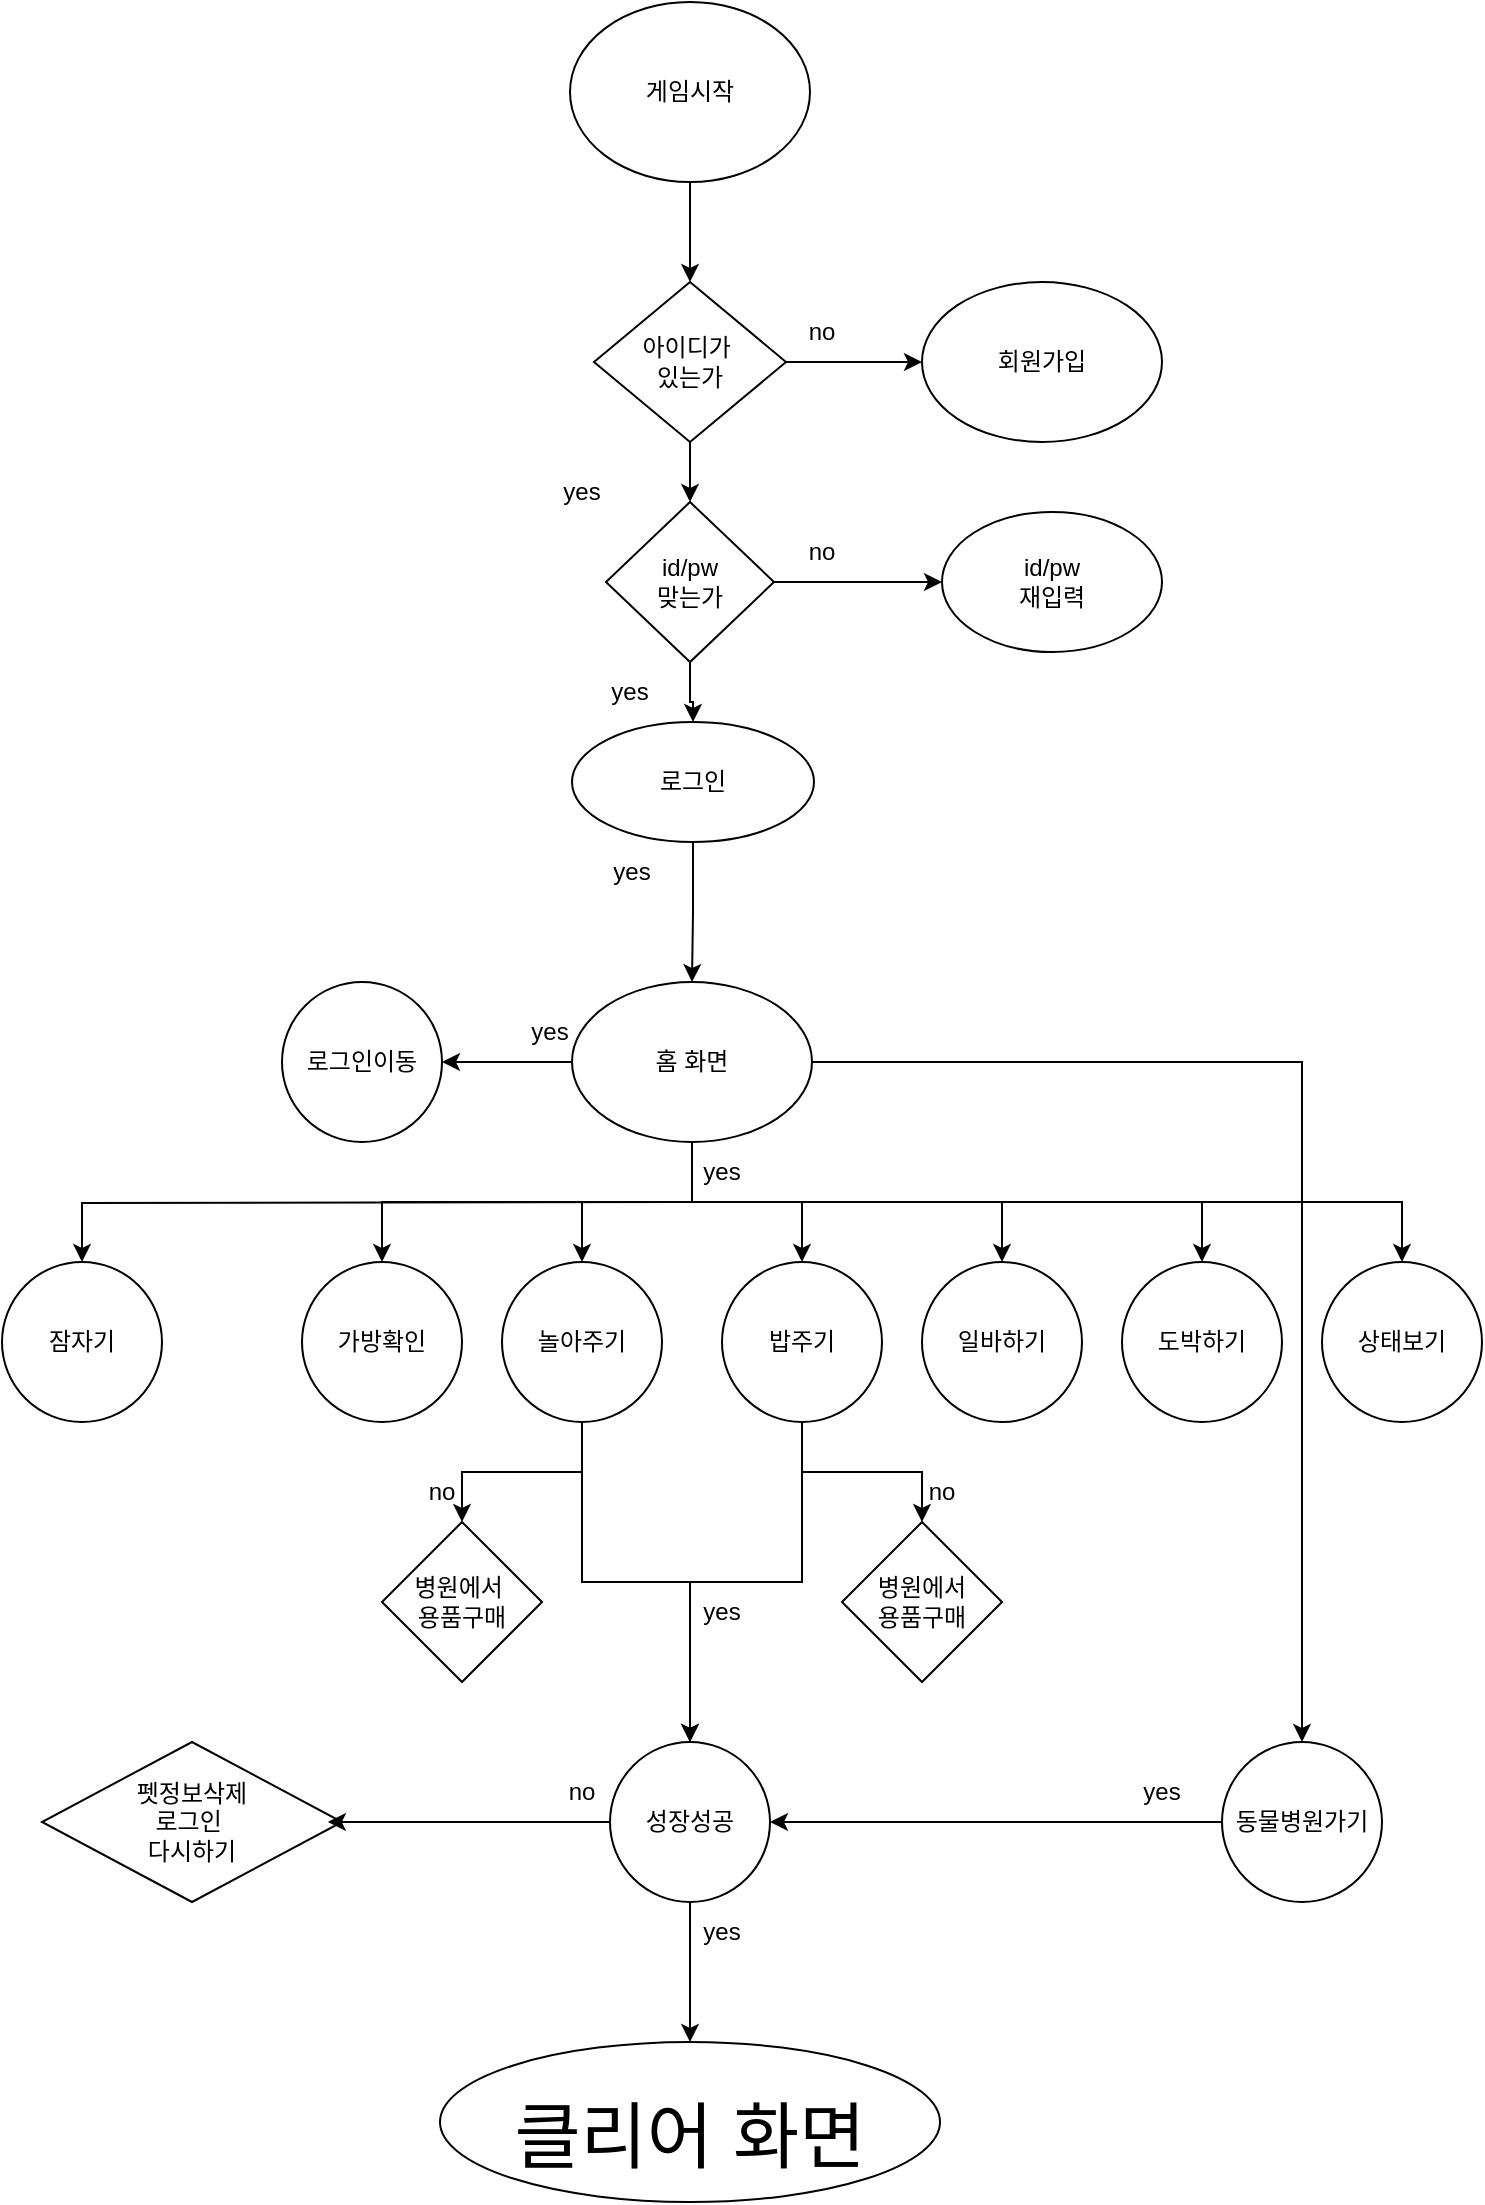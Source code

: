 <mxfile version="23.0.2" type="github">
  <diagram name="페이지-1" id="xqBpFY7Ve5WHC15zYl6h">
    <mxGraphModel dx="2710" dy="1322" grid="1" gridSize="10" guides="1" tooltips="1" connect="1" arrows="1" fold="1" page="1" pageScale="1" pageWidth="827" pageHeight="1169" math="0" shadow="0">
      <root>
        <mxCell id="0" />
        <mxCell id="1" parent="0" />
        <mxCell id="605v3ydBF0-juouaIIxq-126" style="edgeStyle=orthogonalEdgeStyle;rounded=0;orthogonalLoop=1;jettySize=auto;html=1;" edge="1" parent="1" source="605v3ydBF0-juouaIIxq-14" target="605v3ydBF0-juouaIIxq-125">
          <mxGeometry relative="1" as="geometry" />
        </mxCell>
        <mxCell id="605v3ydBF0-juouaIIxq-14" value="게임시작" style="ellipse;whiteSpace=wrap;html=1;" vertex="1" parent="1">
          <mxGeometry x="354" y="10" width="120" height="90" as="geometry" />
        </mxCell>
        <mxCell id="605v3ydBF0-juouaIIxq-17" value="yes" style="text;html=1;strokeColor=none;fillColor=none;align=center;verticalAlign=middle;whiteSpace=wrap;rounded=0;" vertex="1" parent="1">
          <mxGeometry x="330" y="240" width="60" height="30" as="geometry" />
        </mxCell>
        <mxCell id="605v3ydBF0-juouaIIxq-19" value="회원가입" style="ellipse;whiteSpace=wrap;html=1;" vertex="1" parent="1">
          <mxGeometry x="530" y="150" width="120" height="80" as="geometry" />
        </mxCell>
        <mxCell id="605v3ydBF0-juouaIIxq-139" style="edgeStyle=orthogonalEdgeStyle;rounded=0;orthogonalLoop=1;jettySize=auto;html=1;exitX=0.5;exitY=1;exitDx=0;exitDy=0;entryX=0.5;entryY=0;entryDx=0;entryDy=0;" edge="1" parent="1" source="605v3ydBF0-juouaIIxq-22" target="605v3ydBF0-juouaIIxq-74">
          <mxGeometry relative="1" as="geometry" />
        </mxCell>
        <mxCell id="605v3ydBF0-juouaIIxq-22" value="로그인" style="ellipse;whiteSpace=wrap;html=1;" vertex="1" parent="1">
          <mxGeometry x="355" y="370" width="121" height="60" as="geometry" />
        </mxCell>
        <mxCell id="605v3ydBF0-juouaIIxq-25" value="no" style="text;html=1;strokeColor=none;fillColor=none;align=center;verticalAlign=middle;whiteSpace=wrap;rounded=0;" vertex="1" parent="1">
          <mxGeometry x="450" y="160" width="60" height="30" as="geometry" />
        </mxCell>
        <mxCell id="605v3ydBF0-juouaIIxq-27" value="yes" style="text;html=1;strokeColor=none;fillColor=none;align=center;verticalAlign=middle;whiteSpace=wrap;rounded=0;" vertex="1" parent="1">
          <mxGeometry x="354" y="340" width="60" height="30" as="geometry" />
        </mxCell>
        <mxCell id="605v3ydBF0-juouaIIxq-28" value="가방확인" style="ellipse;whiteSpace=wrap;html=1;" vertex="1" parent="1">
          <mxGeometry x="220" y="640" width="80" height="80" as="geometry" />
        </mxCell>
        <mxCell id="605v3ydBF0-juouaIIxq-83" style="edgeStyle=orthogonalEdgeStyle;rounded=0;orthogonalLoop=1;jettySize=auto;html=1;exitX=0.5;exitY=1;exitDx=0;exitDy=0;" edge="1" parent="1" source="605v3ydBF0-juouaIIxq-74" target="605v3ydBF0-juouaIIxq-79">
          <mxGeometry relative="1" as="geometry" />
        </mxCell>
        <mxCell id="605v3ydBF0-juouaIIxq-84" style="edgeStyle=orthogonalEdgeStyle;rounded=0;orthogonalLoop=1;jettySize=auto;html=1;exitX=0.5;exitY=1;exitDx=0;exitDy=0;" edge="1" parent="1" source="605v3ydBF0-juouaIIxq-74" target="605v3ydBF0-juouaIIxq-80">
          <mxGeometry relative="1" as="geometry" />
        </mxCell>
        <mxCell id="605v3ydBF0-juouaIIxq-85" style="edgeStyle=orthogonalEdgeStyle;rounded=0;orthogonalLoop=1;jettySize=auto;html=1;exitX=0.5;exitY=1;exitDx=0;exitDy=0;" edge="1" parent="1" source="605v3ydBF0-juouaIIxq-74" target="605v3ydBF0-juouaIIxq-81">
          <mxGeometry relative="1" as="geometry" />
        </mxCell>
        <mxCell id="605v3ydBF0-juouaIIxq-86" style="edgeStyle=orthogonalEdgeStyle;rounded=0;orthogonalLoop=1;jettySize=auto;html=1;exitX=0.5;exitY=1;exitDx=0;exitDy=0;entryX=0.5;entryY=0;entryDx=0;entryDy=0;" edge="1" parent="1" source="605v3ydBF0-juouaIIxq-74" target="605v3ydBF0-juouaIIxq-82">
          <mxGeometry relative="1" as="geometry" />
        </mxCell>
        <mxCell id="605v3ydBF0-juouaIIxq-87" style="edgeStyle=orthogonalEdgeStyle;rounded=0;orthogonalLoop=1;jettySize=auto;html=1;" edge="1" parent="1" source="605v3ydBF0-juouaIIxq-74" target="605v3ydBF0-juouaIIxq-78">
          <mxGeometry relative="1" as="geometry" />
        </mxCell>
        <mxCell id="605v3ydBF0-juouaIIxq-88" style="edgeStyle=orthogonalEdgeStyle;rounded=0;orthogonalLoop=1;jettySize=auto;html=1;exitX=0.5;exitY=1;exitDx=0;exitDy=0;entryX=0.5;entryY=0;entryDx=0;entryDy=0;" edge="1" parent="1" source="605v3ydBF0-juouaIIxq-74" target="605v3ydBF0-juouaIIxq-28">
          <mxGeometry relative="1" as="geometry" />
        </mxCell>
        <mxCell id="605v3ydBF0-juouaIIxq-93" style="edgeStyle=orthogonalEdgeStyle;rounded=0;orthogonalLoop=1;jettySize=auto;html=1;entryX=0.5;entryY=0;entryDx=0;entryDy=0;" edge="1" parent="1" target="605v3ydBF0-juouaIIxq-76">
          <mxGeometry relative="1" as="geometry">
            <mxPoint x="410" y="610" as="sourcePoint" />
          </mxGeometry>
        </mxCell>
        <mxCell id="605v3ydBF0-juouaIIxq-96" style="edgeStyle=orthogonalEdgeStyle;rounded=0;orthogonalLoop=1;jettySize=auto;html=1;" edge="1" parent="1" source="605v3ydBF0-juouaIIxq-74" target="605v3ydBF0-juouaIIxq-77">
          <mxGeometry relative="1" as="geometry" />
        </mxCell>
        <mxCell id="605v3ydBF0-juouaIIxq-104" style="edgeStyle=orthogonalEdgeStyle;rounded=0;orthogonalLoop=1;jettySize=auto;html=1;" edge="1" parent="1" source="605v3ydBF0-juouaIIxq-74" target="605v3ydBF0-juouaIIxq-103">
          <mxGeometry relative="1" as="geometry" />
        </mxCell>
        <mxCell id="605v3ydBF0-juouaIIxq-74" value="홈 화면" style="ellipse;whiteSpace=wrap;html=1;" vertex="1" parent="1">
          <mxGeometry x="355" y="500" width="120" height="80" as="geometry" />
        </mxCell>
        <mxCell id="605v3ydBF0-juouaIIxq-76" value="잠자기" style="ellipse;whiteSpace=wrap;html=1;" vertex="1" parent="1">
          <mxGeometry x="70" y="640" width="80" height="80" as="geometry" />
        </mxCell>
        <mxCell id="605v3ydBF0-juouaIIxq-77" value="로그인이동&lt;br&gt;" style="ellipse;whiteSpace=wrap;html=1;" vertex="1" parent="1">
          <mxGeometry x="210" y="500" width="80" height="80" as="geometry" />
        </mxCell>
        <mxCell id="605v3ydBF0-juouaIIxq-99" style="edgeStyle=orthogonalEdgeStyle;rounded=0;orthogonalLoop=1;jettySize=auto;html=1;entryX=0.5;entryY=0;entryDx=0;entryDy=0;" edge="1" parent="1" source="605v3ydBF0-juouaIIxq-78" target="605v3ydBF0-juouaIIxq-98">
          <mxGeometry relative="1" as="geometry" />
        </mxCell>
        <mxCell id="605v3ydBF0-juouaIIxq-106" style="edgeStyle=orthogonalEdgeStyle;rounded=0;orthogonalLoop=1;jettySize=auto;html=1;exitX=0.5;exitY=1;exitDx=0;exitDy=0;entryX=0.5;entryY=0;entryDx=0;entryDy=0;" edge="1" parent="1" source="605v3ydBF0-juouaIIxq-78" target="605v3ydBF0-juouaIIxq-105">
          <mxGeometry relative="1" as="geometry" />
        </mxCell>
        <mxCell id="605v3ydBF0-juouaIIxq-78" value="놀아주기" style="ellipse;whiteSpace=wrap;html=1;" vertex="1" parent="1">
          <mxGeometry x="320" y="640" width="80" height="80" as="geometry" />
        </mxCell>
        <mxCell id="605v3ydBF0-juouaIIxq-100" style="edgeStyle=orthogonalEdgeStyle;rounded=0;orthogonalLoop=1;jettySize=auto;html=1;" edge="1" parent="1" source="605v3ydBF0-juouaIIxq-79" target="605v3ydBF0-juouaIIxq-97">
          <mxGeometry relative="1" as="geometry" />
        </mxCell>
        <mxCell id="605v3ydBF0-juouaIIxq-107" style="edgeStyle=orthogonalEdgeStyle;rounded=0;orthogonalLoop=1;jettySize=auto;html=1;exitX=0.5;exitY=1;exitDx=0;exitDy=0;entryX=0.5;entryY=0;entryDx=0;entryDy=0;" edge="1" parent="1" source="605v3ydBF0-juouaIIxq-79" target="605v3ydBF0-juouaIIxq-105">
          <mxGeometry relative="1" as="geometry" />
        </mxCell>
        <mxCell id="605v3ydBF0-juouaIIxq-79" value="밥주기" style="ellipse;whiteSpace=wrap;html=1;" vertex="1" parent="1">
          <mxGeometry x="430" y="640" width="80" height="80" as="geometry" />
        </mxCell>
        <mxCell id="605v3ydBF0-juouaIIxq-80" value="일바하기" style="ellipse;whiteSpace=wrap;html=1;" vertex="1" parent="1">
          <mxGeometry x="530" y="640" width="80" height="80" as="geometry" />
        </mxCell>
        <mxCell id="605v3ydBF0-juouaIIxq-81" value="도박하기" style="ellipse;whiteSpace=wrap;html=1;" vertex="1" parent="1">
          <mxGeometry x="630" y="640" width="80" height="80" as="geometry" />
        </mxCell>
        <mxCell id="605v3ydBF0-juouaIIxq-82" value="상태보기" style="ellipse;whiteSpace=wrap;html=1;" vertex="1" parent="1">
          <mxGeometry x="730" y="640" width="80" height="80" as="geometry" />
        </mxCell>
        <mxCell id="605v3ydBF0-juouaIIxq-97" value="병원에서&lt;br&gt;용품구매" style="rhombus;whiteSpace=wrap;html=1;" vertex="1" parent="1">
          <mxGeometry x="490" y="770" width="80" height="80" as="geometry" />
        </mxCell>
        <mxCell id="605v3ydBF0-juouaIIxq-98" value="병원에서&amp;nbsp;&lt;br&gt;용품구매" style="rhombus;whiteSpace=wrap;html=1;" vertex="1" parent="1">
          <mxGeometry x="260" y="770" width="80" height="80" as="geometry" />
        </mxCell>
        <mxCell id="605v3ydBF0-juouaIIxq-101" value="no" style="text;html=1;strokeColor=none;fillColor=none;align=center;verticalAlign=middle;whiteSpace=wrap;rounded=0;" vertex="1" parent="1">
          <mxGeometry x="260" y="740" width="60" height="30" as="geometry" />
        </mxCell>
        <mxCell id="605v3ydBF0-juouaIIxq-102" value="no" style="text;html=1;strokeColor=none;fillColor=none;align=center;verticalAlign=middle;whiteSpace=wrap;rounded=0;" vertex="1" parent="1">
          <mxGeometry x="510" y="740" width="60" height="30" as="geometry" />
        </mxCell>
        <mxCell id="605v3ydBF0-juouaIIxq-108" style="edgeStyle=orthogonalEdgeStyle;rounded=0;orthogonalLoop=1;jettySize=auto;html=1;entryX=1;entryY=0.5;entryDx=0;entryDy=0;" edge="1" parent="1" source="605v3ydBF0-juouaIIxq-103" target="605v3ydBF0-juouaIIxq-105">
          <mxGeometry relative="1" as="geometry" />
        </mxCell>
        <mxCell id="605v3ydBF0-juouaIIxq-103" value="동물병원가기" style="ellipse;whiteSpace=wrap;html=1;" vertex="1" parent="1">
          <mxGeometry x="680" y="880" width="80" height="80" as="geometry" />
        </mxCell>
        <mxCell id="605v3ydBF0-juouaIIxq-111" style="edgeStyle=orthogonalEdgeStyle;rounded=0;orthogonalLoop=1;jettySize=auto;html=1;" edge="1" parent="1" source="605v3ydBF0-juouaIIxq-105" target="605v3ydBF0-juouaIIxq-110">
          <mxGeometry relative="1" as="geometry" />
        </mxCell>
        <mxCell id="605v3ydBF0-juouaIIxq-105" value="성장성공" style="ellipse;whiteSpace=wrap;html=1;" vertex="1" parent="1">
          <mxGeometry x="374" y="880" width="80" height="80" as="geometry" />
        </mxCell>
        <mxCell id="605v3ydBF0-juouaIIxq-109" value="펫정보삭제&lt;br&gt;로그인&amp;nbsp;&lt;br&gt;다시하기" style="rhombus;whiteSpace=wrap;html=1;" vertex="1" parent="1">
          <mxGeometry x="90" y="880" width="150" height="80" as="geometry" />
        </mxCell>
        <mxCell id="605v3ydBF0-juouaIIxq-110" value="&lt;br&gt;&lt;font style=&quot;font-size: 36px;&quot;&gt;클리어 화면&lt;br&gt;&lt;/font&gt;" style="ellipse;whiteSpace=wrap;html=1;" vertex="1" parent="1">
          <mxGeometry x="289" y="1030" width="250" height="80" as="geometry" />
        </mxCell>
        <mxCell id="605v3ydBF0-juouaIIxq-112" value="yes" style="text;html=1;strokeColor=none;fillColor=none;align=center;verticalAlign=middle;whiteSpace=wrap;rounded=0;" vertex="1" parent="1">
          <mxGeometry x="620" y="890" width="60" height="30" as="geometry" />
        </mxCell>
        <mxCell id="605v3ydBF0-juouaIIxq-117" style="edgeStyle=orthogonalEdgeStyle;rounded=0;orthogonalLoop=1;jettySize=auto;html=1;entryX=0.953;entryY=0.5;entryDx=0;entryDy=0;entryPerimeter=0;" edge="1" parent="1" source="605v3ydBF0-juouaIIxq-105" target="605v3ydBF0-juouaIIxq-109">
          <mxGeometry relative="1" as="geometry" />
        </mxCell>
        <mxCell id="605v3ydBF0-juouaIIxq-118" value="no" style="text;html=1;strokeColor=none;fillColor=none;align=center;verticalAlign=middle;whiteSpace=wrap;rounded=0;" vertex="1" parent="1">
          <mxGeometry x="330" y="890" width="60" height="30" as="geometry" />
        </mxCell>
        <mxCell id="605v3ydBF0-juouaIIxq-120" value="yes" style="text;html=1;strokeColor=none;fillColor=none;align=center;verticalAlign=middle;whiteSpace=wrap;rounded=0;" vertex="1" parent="1">
          <mxGeometry x="400" y="960" width="60" height="30" as="geometry" />
        </mxCell>
        <mxCell id="605v3ydBF0-juouaIIxq-121" value="yes" style="text;html=1;strokeColor=none;fillColor=none;align=center;verticalAlign=middle;whiteSpace=wrap;rounded=0;" vertex="1" parent="1">
          <mxGeometry x="400" y="580" width="60" height="30" as="geometry" />
        </mxCell>
        <mxCell id="605v3ydBF0-juouaIIxq-122" value="yes" style="text;html=1;strokeColor=none;fillColor=none;align=center;verticalAlign=middle;whiteSpace=wrap;rounded=0;" vertex="1" parent="1">
          <mxGeometry x="400" y="800" width="60" height="30" as="geometry" />
        </mxCell>
        <mxCell id="605v3ydBF0-juouaIIxq-123" value="yes" style="text;html=1;strokeColor=none;fillColor=none;align=center;verticalAlign=middle;whiteSpace=wrap;rounded=0;" vertex="1" parent="1">
          <mxGeometry x="314" y="510" width="60" height="30" as="geometry" />
        </mxCell>
        <mxCell id="605v3ydBF0-juouaIIxq-130" style="edgeStyle=orthogonalEdgeStyle;rounded=0;orthogonalLoop=1;jettySize=auto;html=1;exitX=1;exitY=0.5;exitDx=0;exitDy=0;entryX=0;entryY=0.5;entryDx=0;entryDy=0;" edge="1" parent="1" source="605v3ydBF0-juouaIIxq-125" target="605v3ydBF0-juouaIIxq-19">
          <mxGeometry relative="1" as="geometry" />
        </mxCell>
        <mxCell id="605v3ydBF0-juouaIIxq-132" style="edgeStyle=orthogonalEdgeStyle;rounded=0;orthogonalLoop=1;jettySize=auto;html=1;exitX=0.5;exitY=1;exitDx=0;exitDy=0;" edge="1" parent="1" source="605v3ydBF0-juouaIIxq-125" target="605v3ydBF0-juouaIIxq-131">
          <mxGeometry relative="1" as="geometry" />
        </mxCell>
        <mxCell id="605v3ydBF0-juouaIIxq-125" value="아이디가&amp;nbsp;&lt;br&gt;있는가" style="rhombus;whiteSpace=wrap;html=1;" vertex="1" parent="1">
          <mxGeometry x="366" y="150" width="96" height="80" as="geometry" />
        </mxCell>
        <mxCell id="605v3ydBF0-juouaIIxq-137" style="edgeStyle=orthogonalEdgeStyle;rounded=0;orthogonalLoop=1;jettySize=auto;html=1;exitX=1;exitY=0.5;exitDx=0;exitDy=0;entryX=0;entryY=0.5;entryDx=0;entryDy=0;" edge="1" parent="1" source="605v3ydBF0-juouaIIxq-131" target="605v3ydBF0-juouaIIxq-134">
          <mxGeometry relative="1" as="geometry" />
        </mxCell>
        <mxCell id="605v3ydBF0-juouaIIxq-138" value="" style="edgeStyle=orthogonalEdgeStyle;rounded=0;orthogonalLoop=1;jettySize=auto;html=1;" edge="1" parent="1" source="605v3ydBF0-juouaIIxq-131" target="605v3ydBF0-juouaIIxq-22">
          <mxGeometry relative="1" as="geometry" />
        </mxCell>
        <mxCell id="605v3ydBF0-juouaIIxq-131" value="id/pw&lt;br&gt;맞는가" style="rhombus;whiteSpace=wrap;html=1;" vertex="1" parent="1">
          <mxGeometry x="372" y="260" width="84" height="80" as="geometry" />
        </mxCell>
        <mxCell id="605v3ydBF0-juouaIIxq-134" value="id/pw&lt;br&gt;재입력" style="ellipse;whiteSpace=wrap;html=1;" vertex="1" parent="1">
          <mxGeometry x="540" y="265" width="110" height="70" as="geometry" />
        </mxCell>
        <mxCell id="605v3ydBF0-juouaIIxq-136" value="no" style="text;html=1;strokeColor=none;fillColor=none;align=center;verticalAlign=middle;whiteSpace=wrap;rounded=0;" vertex="1" parent="1">
          <mxGeometry x="450" y="270" width="60" height="30" as="geometry" />
        </mxCell>
        <mxCell id="605v3ydBF0-juouaIIxq-140" value="yes" style="text;html=1;strokeColor=none;fillColor=none;align=center;verticalAlign=middle;whiteSpace=wrap;rounded=0;" vertex="1" parent="1">
          <mxGeometry x="355" y="430" width="60" height="30" as="geometry" />
        </mxCell>
      </root>
    </mxGraphModel>
  </diagram>
</mxfile>
